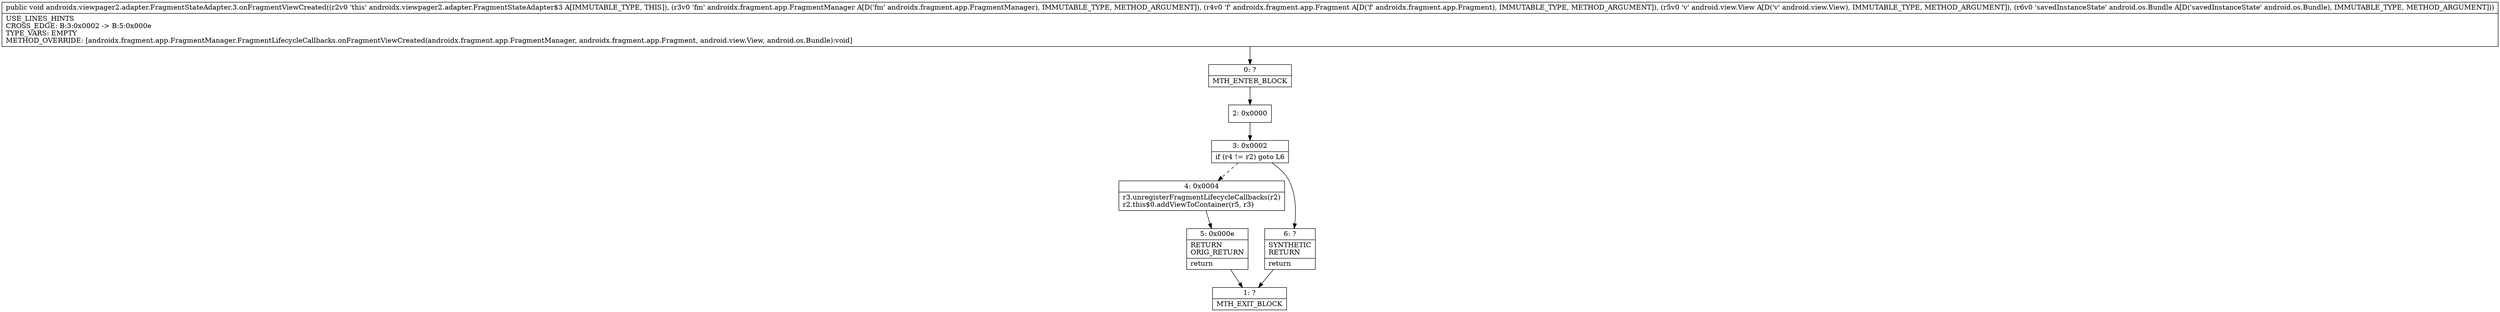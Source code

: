 digraph "CFG forandroidx.viewpager2.adapter.FragmentStateAdapter.3.onFragmentViewCreated(Landroidx\/fragment\/app\/FragmentManager;Landroidx\/fragment\/app\/Fragment;Landroid\/view\/View;Landroid\/os\/Bundle;)V" {
Node_0 [shape=record,label="{0\:\ ?|MTH_ENTER_BLOCK\l}"];
Node_2 [shape=record,label="{2\:\ 0x0000}"];
Node_3 [shape=record,label="{3\:\ 0x0002|if (r4 != r2) goto L6\l}"];
Node_4 [shape=record,label="{4\:\ 0x0004|r3.unregisterFragmentLifecycleCallbacks(r2)\lr2.this$0.addViewToContainer(r5, r3)\l}"];
Node_5 [shape=record,label="{5\:\ 0x000e|RETURN\lORIG_RETURN\l|return\l}"];
Node_1 [shape=record,label="{1\:\ ?|MTH_EXIT_BLOCK\l}"];
Node_6 [shape=record,label="{6\:\ ?|SYNTHETIC\lRETURN\l|return\l}"];
MethodNode[shape=record,label="{public void androidx.viewpager2.adapter.FragmentStateAdapter.3.onFragmentViewCreated((r2v0 'this' androidx.viewpager2.adapter.FragmentStateAdapter$3 A[IMMUTABLE_TYPE, THIS]), (r3v0 'fm' androidx.fragment.app.FragmentManager A[D('fm' androidx.fragment.app.FragmentManager), IMMUTABLE_TYPE, METHOD_ARGUMENT]), (r4v0 'f' androidx.fragment.app.Fragment A[D('f' androidx.fragment.app.Fragment), IMMUTABLE_TYPE, METHOD_ARGUMENT]), (r5v0 'v' android.view.View A[D('v' android.view.View), IMMUTABLE_TYPE, METHOD_ARGUMENT]), (r6v0 'savedInstanceState' android.os.Bundle A[D('savedInstanceState' android.os.Bundle), IMMUTABLE_TYPE, METHOD_ARGUMENT]))  | USE_LINES_HINTS\lCROSS_EDGE: B:3:0x0002 \-\> B:5:0x000e\lTYPE_VARS: EMPTY\lMETHOD_OVERRIDE: [androidx.fragment.app.FragmentManager.FragmentLifecycleCallbacks.onFragmentViewCreated(androidx.fragment.app.FragmentManager, androidx.fragment.app.Fragment, android.view.View, android.os.Bundle):void]\l}"];
MethodNode -> Node_0;Node_0 -> Node_2;
Node_2 -> Node_3;
Node_3 -> Node_4[style=dashed];
Node_3 -> Node_6;
Node_4 -> Node_5;
Node_5 -> Node_1;
Node_6 -> Node_1;
}

